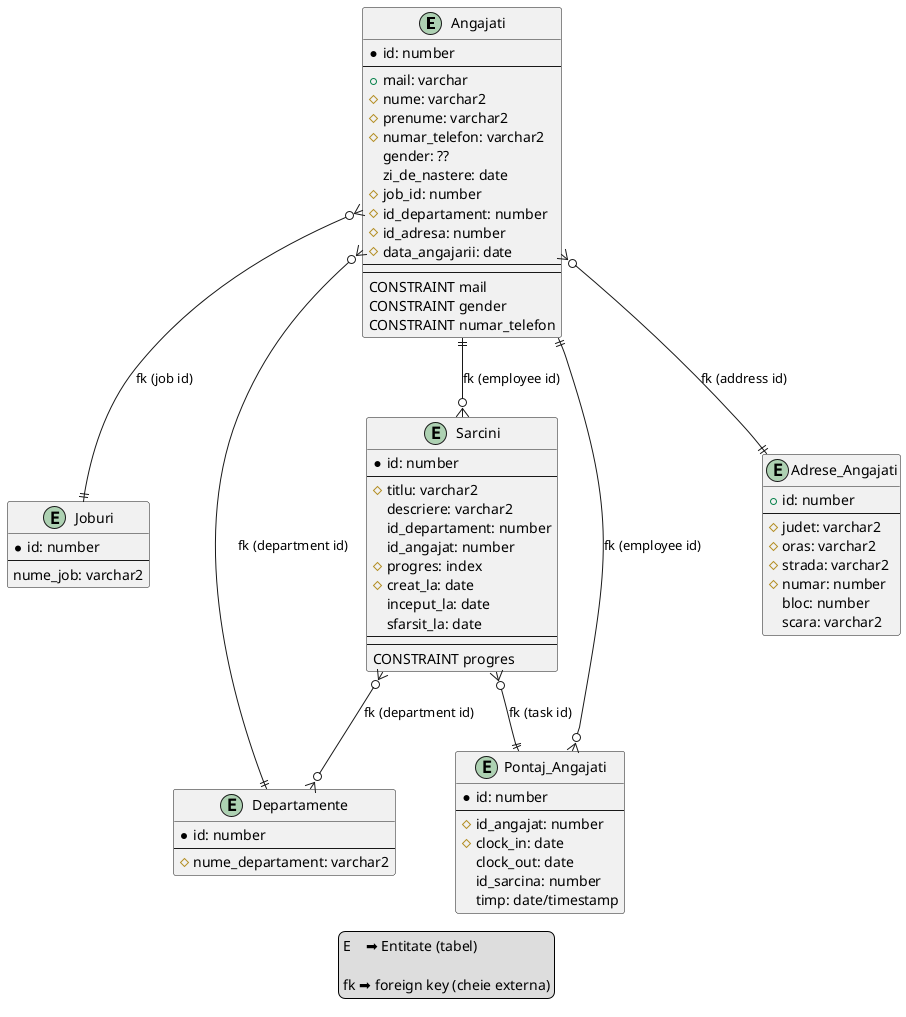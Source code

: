 @startuml service_auto

entity Angajati
{
  *id: number
  --
  +mail: varchar
  #nume: varchar2
  #prenume: varchar2
  #numar_telefon: varchar2
  gender: ??
  zi_de_nastere: date
  #job_id: number
  #id_departament: number
  #id_adresa: number
  #data_angajarii: date
  --
  --
  CONSTRAINT mail
  CONSTRAINT gender
  CONSTRAINT numar_telefon
}

entity Joburi
{
  *id: number
  --
  nume_job: varchar2
}

entity Departamente
{
  *id: number
  --
  #nume_departament: varchar2 
}

entity Sarcini
{
  *id: number
  --
  #titlu: varchar2
  descriere: varchar2
  id_departament: number
  id_angajat: number
  #progres: index
  #creat_la: date
  inceput_la: date
  sfarsit_la: date
  --
  --
  CONSTRAINT progres
}

entity Pontaj_Angajati
{
  *id: number
  --
  #id_angajat: number
  #clock_in: date
  clock_out: date
  id_sarcina: number
  timp: date/timestamp
}

entity Adrese_Angajati
{
  +id: number
  --
  #judet: varchar2
  #oras: varchar2
  #strada: varchar2
  #numar: number
  bloc: number
  scara: varchar2
}

Angajati }o--|| Joburi: "fk (job id)"
Angajati }o--|| Adrese_Angajati: "fk (address id)"
Angajati }o--|| Departamente: "fk (department id)"
Angajati ||--o{ Pontaj_Angajati: "fk (employee id)"
Angajati ||--o{ Sarcini: "fk (employee id)"
Sarcini  }o--o{ Departamente: "fk (department id)"
Sarcini  }o--|| Pontaj_Angajati: "fk (task id)"

legend
  E    ➡️ Entitate (tabel)

  fk ➡️ foreign key (cheie externa)
endlegend

@enduml
